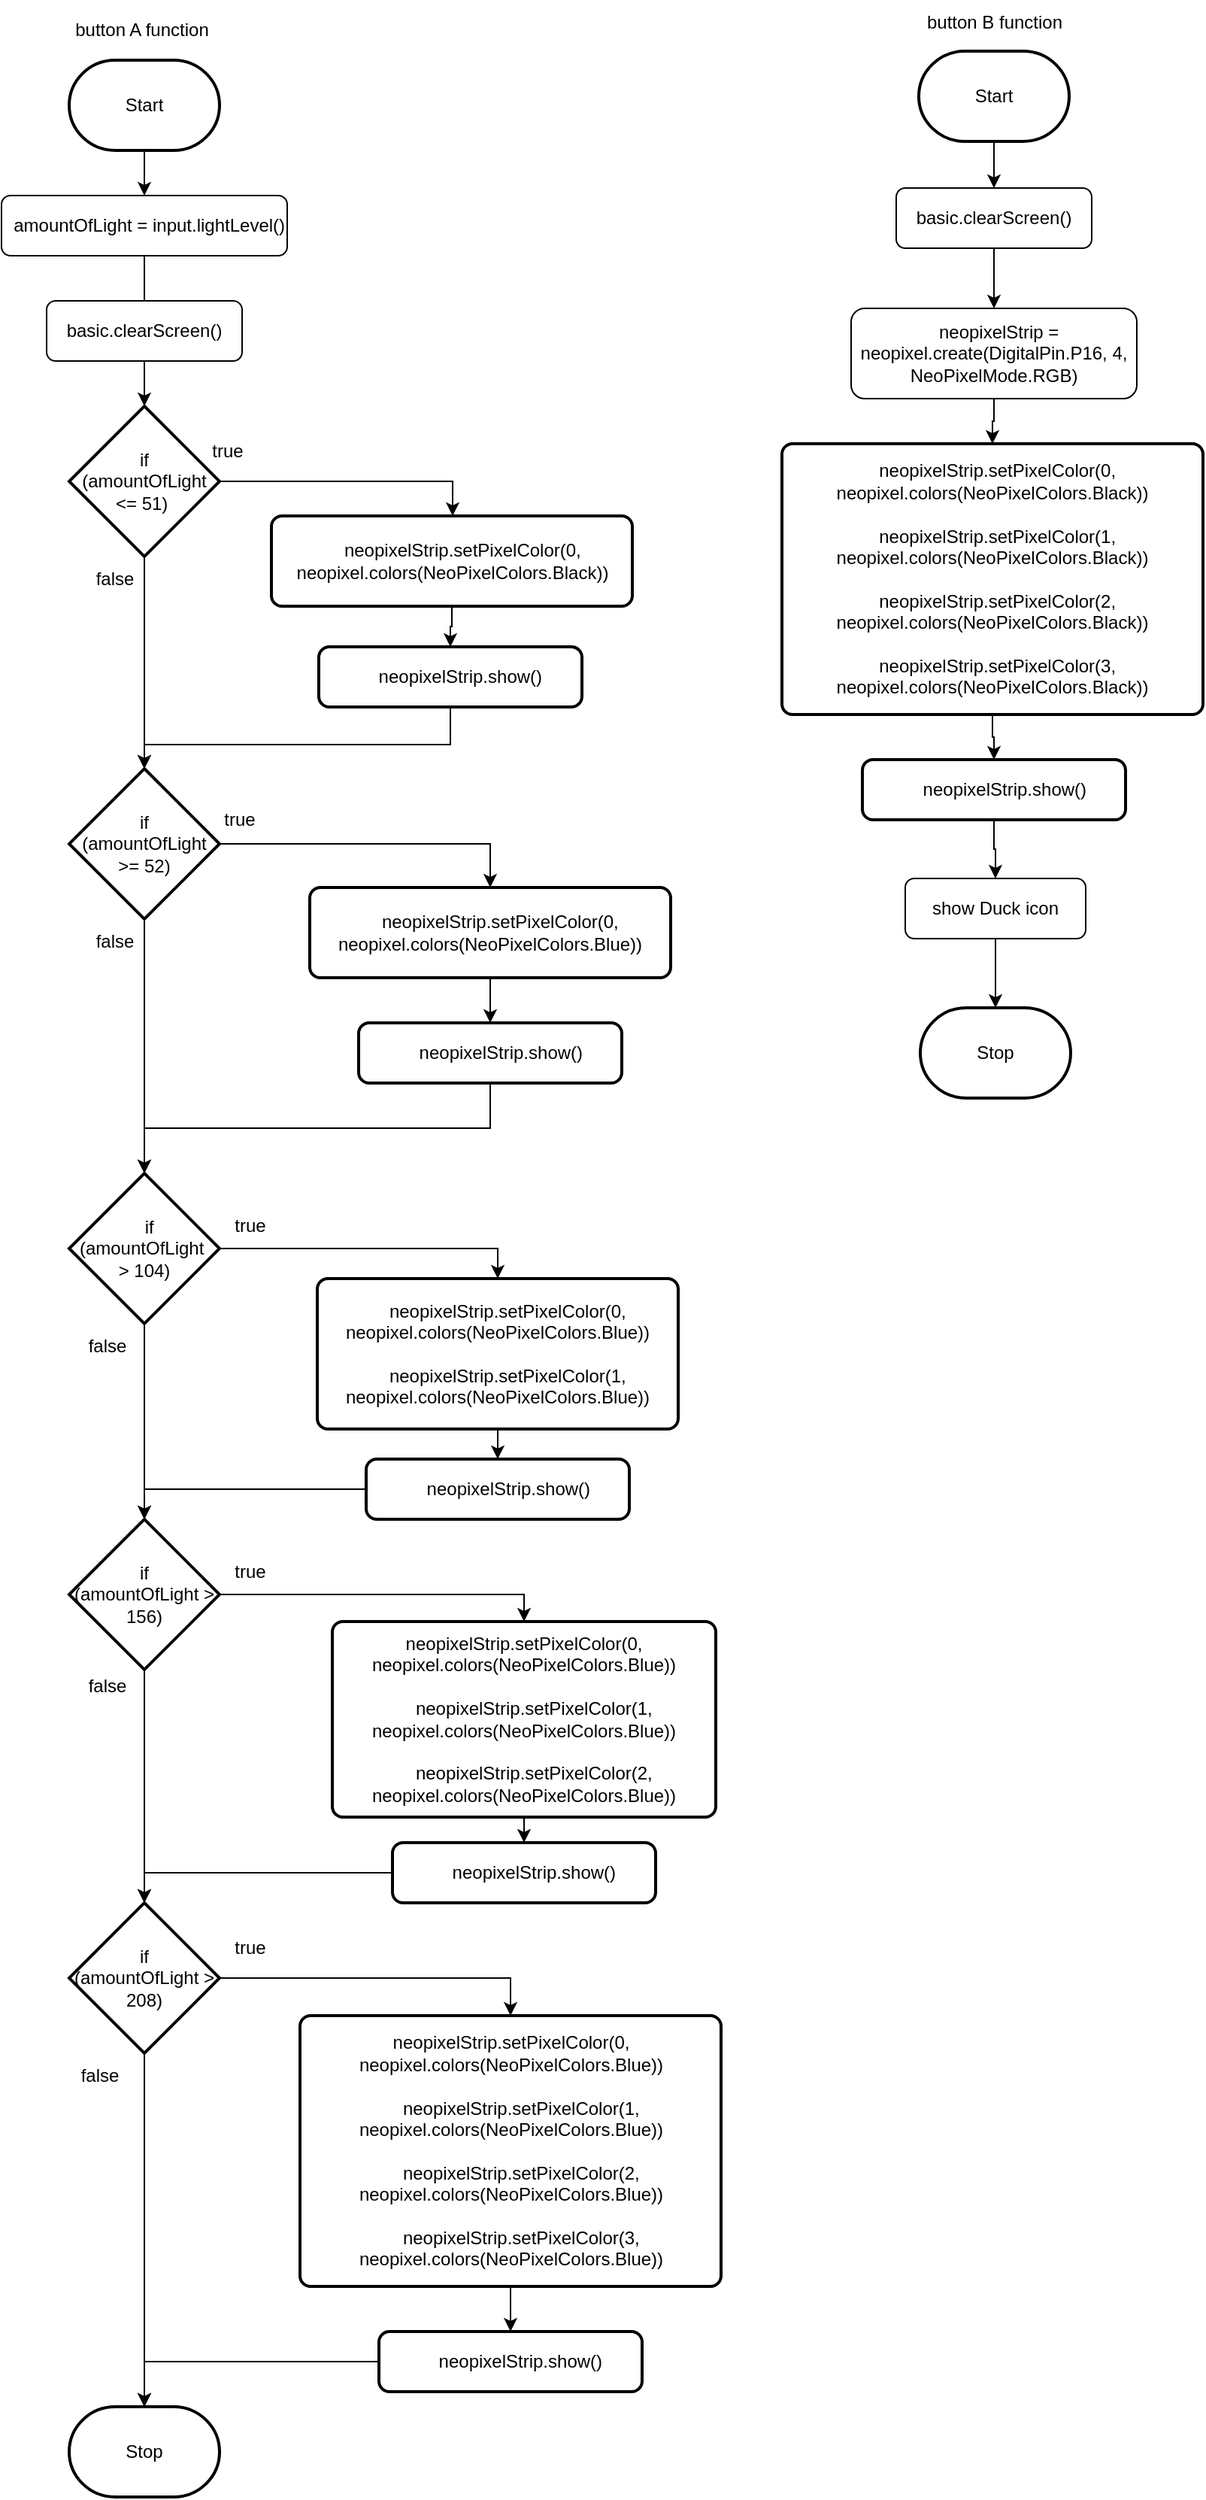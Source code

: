 <mxfile>
    <diagram id="HIP3nbAZw_EuaXWnEj3U" name="Page-1">
        <mxGraphModel dx="409" dy="352" grid="1" gridSize="10" guides="1" tooltips="1" connect="1" arrows="1" fold="1" page="1" pageScale="1" pageWidth="850" pageHeight="1100" math="0" shadow="0">
            <root>
                <mxCell id="0"/>
                <mxCell id="1" parent="0"/>
                <mxCell id="19" value="" style="edgeStyle=orthogonalEdgeStyle;html=1;rounded=0;" parent="1" source="2" target="18" edge="1">
                    <mxGeometry relative="1" as="geometry"/>
                </mxCell>
                <mxCell id="2" value="Start" style="strokeWidth=2;html=1;shape=mxgraph.flowchart.terminator;whiteSpace=wrap;" parent="1" vertex="1">
                    <mxGeometry x="631" y="79" width="100" height="60" as="geometry"/>
                </mxCell>
                <mxCell id="3" value="Stop" style="strokeWidth=2;html=1;shape=mxgraph.flowchart.terminator;whiteSpace=wrap;" parent="1" vertex="1">
                    <mxGeometry x="632" y="715" width="100" height="60" as="geometry"/>
                </mxCell>
                <mxCell id="23" value="" style="edgeStyle=orthogonalEdgeStyle;rounded=0;html=1;endArrow=classic;endFill=1;" parent="1" source="6" target="3" edge="1">
                    <mxGeometry relative="1" as="geometry"/>
                </mxCell>
                <mxCell id="6" value="show Duck icon" style="rounded=1;whiteSpace=wrap;html=1;" parent="1" vertex="1">
                    <mxGeometry x="622" y="629" width="120" height="40" as="geometry"/>
                </mxCell>
                <mxCell id="34" value="" style="edgeStyle=orthogonalEdgeStyle;rounded=0;html=1;endArrow=classic;endFill=1;" parent="1" source="7" target="32" edge="1">
                    <mxGeometry relative="1" as="geometry"/>
                </mxCell>
                <mxCell id="7" value="&lt;div&gt;&amp;nbsp; neopixelStrip = neopixel.create(DigitalPin.P16, 4, NeoPixelMode.RGB)&lt;/div&gt;" style="whiteSpace=wrap;html=1;rounded=1;" parent="1" vertex="1">
                    <mxGeometry x="586" y="250" width="190" height="60" as="geometry"/>
                </mxCell>
                <mxCell id="20" value="" style="edgeStyle=orthogonalEdgeStyle;rounded=0;html=1;endArrow=classic;endFill=1;" parent="1" source="18" target="7" edge="1">
                    <mxGeometry relative="1" as="geometry"/>
                </mxCell>
                <mxCell id="18" value="basic.clearScreen()" style="rounded=1;whiteSpace=wrap;html=1;" parent="1" vertex="1">
                    <mxGeometry x="616" y="170" width="130" height="40" as="geometry"/>
                </mxCell>
                <mxCell id="24" value="button B function" style="text;html=1;align=center;verticalAlign=middle;resizable=0;points=[];autosize=1;strokeColor=none;fillColor=none;" parent="1" vertex="1">
                    <mxGeometry x="626" y="45" width="110" height="30" as="geometry"/>
                </mxCell>
                <mxCell id="54" value="" style="edgeStyle=orthogonalEdgeStyle;rounded=0;html=1;endArrow=classic;endFill=1;" parent="1" source="25" target="28" edge="1">
                    <mxGeometry relative="1" as="geometry"/>
                </mxCell>
                <mxCell id="25" value="Start" style="strokeWidth=2;html=1;shape=mxgraph.flowchart.terminator;whiteSpace=wrap;" parent="1" vertex="1">
                    <mxGeometry x="66" y="85" width="100" height="60" as="geometry"/>
                </mxCell>
                <mxCell id="26" value="Stop" style="strokeWidth=2;html=1;shape=mxgraph.flowchart.terminator;whiteSpace=wrap;" parent="1" vertex="1">
                    <mxGeometry x="66" y="1645" width="100" height="60" as="geometry"/>
                </mxCell>
                <mxCell id="55" value="" style="edgeStyle=orthogonalEdgeStyle;rounded=0;html=1;endArrow=classic;endFill=1;" parent="1" source="28" target="31" edge="1">
                    <mxGeometry relative="1" as="geometry"/>
                </mxCell>
                <mxCell id="28" value="&lt;div&gt;&amp;nbsp; amountOfLight = input.lightLevel()&lt;/div&gt;" style="rounded=1;whiteSpace=wrap;html=1;" parent="1" vertex="1">
                    <mxGeometry x="21" y="175" width="190" height="40" as="geometry"/>
                </mxCell>
                <mxCell id="29" value="basic.clearScreen()" style="rounded=1;whiteSpace=wrap;html=1;" parent="1" vertex="1">
                    <mxGeometry x="51" y="245" width="130" height="40" as="geometry"/>
                </mxCell>
                <mxCell id="63" value="" style="edgeStyle=orthogonalEdgeStyle;rounded=0;html=1;endArrow=classic;endFill=1;" parent="1" source="30" target="49" edge="1">
                    <mxGeometry relative="1" as="geometry">
                        <Array as="points">
                            <mxPoint x="346" y="606"/>
                        </Array>
                    </mxGeometry>
                </mxCell>
                <mxCell id="68" style="edgeStyle=orthogonalEdgeStyle;rounded=0;html=1;endArrow=classic;endFill=1;" parent="1" source="30" edge="1">
                    <mxGeometry relative="1" as="geometry">
                        <mxPoint x="116" y="825" as="targetPoint"/>
                    </mxGeometry>
                </mxCell>
                <mxCell id="30" value="if&lt;br&gt;(amountOfLight &amp;gt;= 52)" style="strokeWidth=2;html=1;shape=mxgraph.flowchart.decision;whiteSpace=wrap;" parent="1" vertex="1">
                    <mxGeometry x="66" y="556" width="100" height="100" as="geometry"/>
                </mxCell>
                <mxCell id="57" value="" style="edgeStyle=orthogonalEdgeStyle;rounded=0;html=1;endArrow=classic;endFill=1;" parent="1" source="31" target="50" edge="1">
                    <mxGeometry relative="1" as="geometry">
                        <Array as="points">
                            <mxPoint x="321" y="365"/>
                        </Array>
                    </mxGeometry>
                </mxCell>
                <mxCell id="62" style="edgeStyle=orthogonalEdgeStyle;rounded=0;html=1;entryX=0.5;entryY=0;entryDx=0;entryDy=0;entryPerimeter=0;endArrow=classic;endFill=1;" parent="1" source="31" target="30" edge="1">
                    <mxGeometry relative="1" as="geometry"/>
                </mxCell>
                <mxCell id="31" value="if&lt;br&gt;(amountOfLight &amp;lt;= 51)&amp;nbsp;" style="strokeWidth=2;html=1;shape=mxgraph.flowchart.decision;whiteSpace=wrap;" parent="1" vertex="1">
                    <mxGeometry x="66" y="315" width="100" height="100" as="geometry"/>
                </mxCell>
                <mxCell id="102" style="edgeStyle=orthogonalEdgeStyle;rounded=0;html=1;entryX=0.5;entryY=0;entryDx=0;entryDy=0;" edge="1" parent="1" source="32" target="100">
                    <mxGeometry relative="1" as="geometry"/>
                </mxCell>
                <mxCell id="32" value="&lt;div&gt;&amp;nbsp; neopixelStrip.setPixelColor(0, neopixel.colors(NeoPixelColors.Black))&lt;/div&gt;&lt;div&gt;&lt;br&gt;&lt;/div&gt;&lt;div&gt;&amp;nbsp; neopixelStrip.setPixelColor(1, neopixel.colors(NeoPixelColors.Black))&lt;/div&gt;&lt;div&gt;&lt;br&gt;&lt;/div&gt;&lt;div&gt;&amp;nbsp; neopixelStrip.setPixelColor(2, neopixel.colors(NeoPixelColors.Black))&lt;/div&gt;&lt;div&gt;&lt;br&gt;&lt;/div&gt;&lt;div&gt;&amp;nbsp; neopixelStrip.setPixelColor(3, neopixel.colors(NeoPixelColors.Black))&lt;/div&gt;" style="rounded=1;whiteSpace=wrap;html=1;absoluteArcSize=1;arcSize=14;strokeWidth=2;" parent="1" vertex="1">
                    <mxGeometry x="540" y="340" width="280" height="180" as="geometry"/>
                </mxCell>
                <mxCell id="70" style="edgeStyle=orthogonalEdgeStyle;rounded=0;html=1;entryX=0.5;entryY=0;entryDx=0;entryDy=0;endArrow=classic;endFill=1;" parent="1" source="36" target="48" edge="1">
                    <mxGeometry relative="1" as="geometry"/>
                </mxCell>
                <mxCell id="75" style="edgeStyle=orthogonalEdgeStyle;rounded=0;html=1;entryX=0.5;entryY=0;entryDx=0;entryDy=0;entryPerimeter=0;endArrow=classic;endFill=1;" parent="1" source="36" target="37" edge="1">
                    <mxGeometry relative="1" as="geometry"/>
                </mxCell>
                <mxCell id="36" value="&lt;div&gt;&amp;nbsp; if (amountOfLight&amp;nbsp;&lt;/div&gt;&lt;div&gt;&amp;gt; 104)&lt;/div&gt;" style="strokeWidth=2;html=1;shape=mxgraph.flowchart.decision;whiteSpace=wrap;" parent="1" vertex="1">
                    <mxGeometry x="66" y="825" width="100" height="100" as="geometry"/>
                </mxCell>
                <mxCell id="77" style="edgeStyle=orthogonalEdgeStyle;rounded=0;html=1;entryX=0.5;entryY=0;entryDx=0;entryDy=0;entryPerimeter=0;endArrow=classic;endFill=1;" parent="1" source="37" target="39" edge="1">
                    <mxGeometry relative="1" as="geometry"/>
                </mxCell>
                <mxCell id="79" style="edgeStyle=orthogonalEdgeStyle;html=1;entryX=0.5;entryY=0;entryDx=0;entryDy=0;rounded=0;" edge="1" parent="1" source="37" target="47">
                    <mxGeometry relative="1" as="geometry"/>
                </mxCell>
                <mxCell id="37" value="if&lt;br&gt;(amountOfLight &amp;gt; 156)" style="strokeWidth=2;html=1;shape=mxgraph.flowchart.decision;whiteSpace=wrap;" parent="1" vertex="1">
                    <mxGeometry x="66" y="1055" width="100" height="100" as="geometry"/>
                </mxCell>
                <mxCell id="83" style="edgeStyle=orthogonalEdgeStyle;rounded=0;html=1;entryX=0.5;entryY=0;entryDx=0;entryDy=0;" edge="1" parent="1" source="39" target="41">
                    <mxGeometry relative="1" as="geometry"/>
                </mxCell>
                <mxCell id="85" style="edgeStyle=orthogonalEdgeStyle;rounded=0;html=1;" edge="1" parent="1" source="39" target="26">
                    <mxGeometry relative="1" as="geometry"/>
                </mxCell>
                <mxCell id="39" value="&lt;div&gt;if&lt;/div&gt;&lt;div&gt;(amountOfLight &amp;gt; 208)&lt;br&gt;&lt;/div&gt;" style="strokeWidth=2;html=1;shape=mxgraph.flowchart.decision;whiteSpace=wrap;" parent="1" vertex="1">
                    <mxGeometry x="66" y="1310" width="100" height="100" as="geometry"/>
                </mxCell>
                <mxCell id="84" value="" style="edgeStyle=orthogonalEdgeStyle;rounded=0;html=1;" edge="1" parent="1" source="41" target="43">
                    <mxGeometry relative="1" as="geometry"/>
                </mxCell>
                <mxCell id="41" value="&lt;div&gt;neopixelStrip.setPixelColor(0, neopixel.colors(NeoPixelColors.Blue))&lt;/div&gt;&lt;div&gt;&lt;br&gt;&lt;/div&gt;&lt;div&gt;&amp;nbsp; &amp;nbsp; neopixelStrip.setPixelColor(1, neopixel.colors(NeoPixelColors.Blue))&lt;/div&gt;&lt;div&gt;&lt;br&gt;&lt;/div&gt;&lt;div&gt;&amp;nbsp; &amp;nbsp; neopixelStrip.setPixelColor(2, neopixel.colors(NeoPixelColors.Blue))&lt;/div&gt;&lt;div&gt;&lt;br&gt;&lt;/div&gt;&lt;div&gt;&amp;nbsp; &amp;nbsp; neopixelStrip.setPixelColor(3, neopixel.colors(NeoPixelColors.Blue))&lt;/div&gt;" style="rounded=1;whiteSpace=wrap;html=1;absoluteArcSize=1;arcSize=14;strokeWidth=2;" parent="1" vertex="1">
                    <mxGeometry x="219.5" y="1385" width="280" height="180" as="geometry"/>
                </mxCell>
                <mxCell id="76" style="edgeStyle=orthogonalEdgeStyle;rounded=0;html=1;entryX=0.5;entryY=0;entryDx=0;entryDy=0;entryPerimeter=0;endArrow=classic;endFill=1;" parent="1" source="42" target="37" edge="1">
                    <mxGeometry relative="1" as="geometry"/>
                </mxCell>
                <mxCell id="42" value="&lt;div&gt;&amp;nbsp; &amp;nbsp; neopixelStrip.show()&lt;/div&gt;" style="rounded=1;whiteSpace=wrap;html=1;absoluteArcSize=1;arcSize=14;strokeWidth=2;" parent="1" vertex="1">
                    <mxGeometry x="263.5" y="1015" width="175" height="40" as="geometry"/>
                </mxCell>
                <mxCell id="86" style="edgeStyle=orthogonalEdgeStyle;rounded=0;html=1;entryX=0.5;entryY=0;entryDx=0;entryDy=0;entryPerimeter=0;" edge="1" parent="1" source="43" target="26">
                    <mxGeometry relative="1" as="geometry"/>
                </mxCell>
                <mxCell id="43" value="&lt;div&gt;&amp;nbsp; &amp;nbsp; neopixelStrip.show()&lt;/div&gt;" style="rounded=1;whiteSpace=wrap;html=1;absoluteArcSize=1;arcSize=14;strokeWidth=2;" parent="1" vertex="1">
                    <mxGeometry x="272" y="1595" width="175" height="40" as="geometry"/>
                </mxCell>
                <mxCell id="67" style="edgeStyle=orthogonalEdgeStyle;rounded=0;html=1;entryX=0.5;entryY=0;entryDx=0;entryDy=0;entryPerimeter=0;endArrow=classic;endFill=1;" parent="1" source="44" target="36" edge="1">
                    <mxGeometry relative="1" as="geometry">
                        <Array as="points">
                            <mxPoint x="346" y="795"/>
                            <mxPoint x="116" y="795"/>
                        </Array>
                    </mxGeometry>
                </mxCell>
                <mxCell id="44" value="&lt;div&gt;&amp;nbsp; &amp;nbsp; neopixelStrip.show()&lt;/div&gt;" style="rounded=1;whiteSpace=wrap;html=1;absoluteArcSize=1;arcSize=14;strokeWidth=2;" parent="1" vertex="1">
                    <mxGeometry x="258.5" y="725" width="175" height="40" as="geometry"/>
                </mxCell>
                <mxCell id="61" style="edgeStyle=orthogonalEdgeStyle;rounded=0;html=1;entryX=0.5;entryY=0;entryDx=0;entryDy=0;entryPerimeter=0;endArrow=classic;endFill=1;" parent="1" source="45" target="30" edge="1">
                    <mxGeometry relative="1" as="geometry">
                        <Array as="points">
                            <mxPoint x="320" y="540"/>
                            <mxPoint x="116" y="540"/>
                        </Array>
                    </mxGeometry>
                </mxCell>
                <mxCell id="45" value="&lt;div&gt;&amp;nbsp; &amp;nbsp; neopixelStrip.show()&lt;/div&gt;" style="rounded=1;whiteSpace=wrap;html=1;absoluteArcSize=1;arcSize=14;strokeWidth=2;" parent="1" vertex="1">
                    <mxGeometry x="232" y="475" width="175" height="40" as="geometry"/>
                </mxCell>
                <mxCell id="81" style="edgeStyle=orthogonalEdgeStyle;rounded=0;html=1;entryX=0.5;entryY=0;entryDx=0;entryDy=0;entryPerimeter=0;" edge="1" parent="1" source="46" target="39">
                    <mxGeometry relative="1" as="geometry"/>
                </mxCell>
                <mxCell id="46" value="&lt;div&gt;&amp;nbsp; &amp;nbsp; neopixelStrip.show()&lt;/div&gt;" style="rounded=1;whiteSpace=wrap;html=1;absoluteArcSize=1;arcSize=14;strokeWidth=2;" parent="1" vertex="1">
                    <mxGeometry x="281" y="1270" width="175" height="40" as="geometry"/>
                </mxCell>
                <mxCell id="80" value="" style="edgeStyle=orthogonalEdgeStyle;rounded=0;html=1;" edge="1" parent="1" source="47" target="46">
                    <mxGeometry relative="1" as="geometry"/>
                </mxCell>
                <mxCell id="47" value="&lt;div&gt;neopixelStrip.setPixelColor(0, neopixel.colors(NeoPixelColors.Blue))&lt;/div&gt;&lt;div&gt;&lt;br&gt;&lt;/div&gt;&lt;div&gt;&lt;span style=&quot;background-color: initial;&quot;&gt;&amp;nbsp; &amp;nbsp; neopixelStrip.setPixelColor(1, neopixel.colors(NeoPixelColors.Blue))&lt;/span&gt;&lt;/div&gt;&lt;div&gt;&lt;span style=&quot;background-color: initial;&quot;&gt;&lt;br&gt;&lt;/span&gt;&lt;/div&gt;&lt;div&gt;&lt;span style=&quot;background-color: initial;&quot;&gt;&amp;nbsp; &amp;nbsp; neopixelStrip.setPixelColor(2, neopixel.colors(NeoPixelColors.Blue))&lt;/span&gt;&lt;/div&gt;" style="rounded=1;whiteSpace=wrap;html=1;absoluteArcSize=1;arcSize=14;strokeWidth=2;" parent="1" vertex="1">
                    <mxGeometry x="241" y="1123" width="255" height="130" as="geometry"/>
                </mxCell>
                <mxCell id="73" style="edgeStyle=orthogonalEdgeStyle;rounded=0;html=1;entryX=0.5;entryY=0;entryDx=0;entryDy=0;endArrow=classic;endFill=1;" parent="1" source="48" target="42" edge="1">
                    <mxGeometry relative="1" as="geometry"/>
                </mxCell>
                <mxCell id="48" value="&lt;div&gt;&amp;nbsp; &amp;nbsp; neopixelStrip.setPixelColor(0, neopixel.colors(NeoPixelColors.Blue))&lt;/div&gt;&lt;div&gt;&lt;br&gt;&lt;/div&gt;&lt;div&gt;&amp;nbsp; &amp;nbsp; neopixelStrip.setPixelColor(1, neopixel.colors(NeoPixelColors.Blue))&lt;/div&gt;" style="rounded=1;whiteSpace=wrap;html=1;absoluteArcSize=1;arcSize=14;strokeWidth=2;" parent="1" vertex="1">
                    <mxGeometry x="231" y="895" width="240" height="100" as="geometry"/>
                </mxCell>
                <mxCell id="66" value="" style="edgeStyle=orthogonalEdgeStyle;rounded=0;html=1;endArrow=classic;endFill=1;" parent="1" source="49" target="44" edge="1">
                    <mxGeometry relative="1" as="geometry"/>
                </mxCell>
                <mxCell id="49" value="&lt;div&gt;&amp;nbsp; &amp;nbsp; neopixelStrip.setPixelColor(0, neopixel.colors(NeoPixelColors.Blue))&lt;/div&gt;" style="rounded=1;whiteSpace=wrap;html=1;absoluteArcSize=1;arcSize=14;strokeWidth=2;" parent="1" vertex="1">
                    <mxGeometry x="226" y="635" width="240" height="60" as="geometry"/>
                </mxCell>
                <mxCell id="59" value="" style="edgeStyle=orthogonalEdgeStyle;rounded=0;html=1;endArrow=classic;endFill=1;" parent="1" source="50" target="45" edge="1">
                    <mxGeometry relative="1" as="geometry"/>
                </mxCell>
                <mxCell id="50" value="&lt;div&gt;&amp;nbsp; &amp;nbsp; neopixelStrip.setPixelColor(0, neopixel.colors(NeoPixelColors.Black))&lt;/div&gt;" style="rounded=1;whiteSpace=wrap;html=1;absoluteArcSize=1;arcSize=14;strokeWidth=2;" parent="1" vertex="1">
                    <mxGeometry x="200.5" y="388" width="240" height="60" as="geometry"/>
                </mxCell>
                <mxCell id="87" value="true" style="text;html=1;align=center;verticalAlign=middle;resizable=0;points=[];autosize=1;strokeColor=none;fillColor=none;" vertex="1" parent="1">
                    <mxGeometry x="151" y="330" width="40" height="30" as="geometry"/>
                </mxCell>
                <mxCell id="88" value="true" style="text;html=1;align=center;verticalAlign=middle;resizable=0;points=[];autosize=1;strokeColor=none;fillColor=none;" vertex="1" parent="1">
                    <mxGeometry x="158.5" y="575" width="40" height="30" as="geometry"/>
                </mxCell>
                <mxCell id="89" value="true" style="text;html=1;align=center;verticalAlign=middle;resizable=0;points=[];autosize=1;strokeColor=none;fillColor=none;" vertex="1" parent="1">
                    <mxGeometry x="166" y="845" width="40" height="30" as="geometry"/>
                </mxCell>
                <mxCell id="90" value="true" style="text;html=1;align=center;verticalAlign=middle;resizable=0;points=[];autosize=1;strokeColor=none;fillColor=none;" vertex="1" parent="1">
                    <mxGeometry x="166" y="1075" width="40" height="30" as="geometry"/>
                </mxCell>
                <mxCell id="91" value="true" style="text;html=1;align=center;verticalAlign=middle;resizable=0;points=[];autosize=1;strokeColor=none;fillColor=none;" vertex="1" parent="1">
                    <mxGeometry x="166" y="1325" width="40" height="30" as="geometry"/>
                </mxCell>
                <mxCell id="93" value="false" style="text;html=1;align=center;verticalAlign=middle;resizable=0;points=[];autosize=1;strokeColor=none;fillColor=none;" vertex="1" parent="1">
                    <mxGeometry x="61" y="1410" width="50" height="30" as="geometry"/>
                </mxCell>
                <mxCell id="94" value="false" style="text;html=1;align=center;verticalAlign=middle;resizable=0;points=[];autosize=1;strokeColor=none;fillColor=none;" vertex="1" parent="1">
                    <mxGeometry x="66" y="1151" width="50" height="30" as="geometry"/>
                </mxCell>
                <mxCell id="95" value="false" style="text;html=1;align=center;verticalAlign=middle;resizable=0;points=[];autosize=1;strokeColor=none;fillColor=none;" vertex="1" parent="1">
                    <mxGeometry x="66" y="925" width="50" height="30" as="geometry"/>
                </mxCell>
                <mxCell id="96" value="false" style="text;html=1;align=center;verticalAlign=middle;resizable=0;points=[];autosize=1;strokeColor=none;fillColor=none;" vertex="1" parent="1">
                    <mxGeometry x="71" y="656" width="50" height="30" as="geometry"/>
                </mxCell>
                <mxCell id="97" value="false" style="text;html=1;align=center;verticalAlign=middle;resizable=0;points=[];autosize=1;strokeColor=none;fillColor=none;" vertex="1" parent="1">
                    <mxGeometry x="71" y="415" width="50" height="30" as="geometry"/>
                </mxCell>
                <mxCell id="98" value="button A function" style="text;html=1;align=center;verticalAlign=middle;resizable=0;points=[];autosize=1;strokeColor=none;fillColor=none;" vertex="1" parent="1">
                    <mxGeometry x="59" y="50" width="110" height="30" as="geometry"/>
                </mxCell>
                <mxCell id="103" value="" style="edgeStyle=orthogonalEdgeStyle;rounded=0;html=1;" edge="1" parent="1" source="100" target="6">
                    <mxGeometry relative="1" as="geometry"/>
                </mxCell>
                <mxCell id="100" value="&lt;div&gt;&amp;nbsp; &amp;nbsp; neopixelStrip.show()&lt;/div&gt;" style="rounded=1;whiteSpace=wrap;html=1;absoluteArcSize=1;arcSize=14;strokeWidth=2;" vertex="1" parent="1">
                    <mxGeometry x="593.5" y="550" width="175" height="40" as="geometry"/>
                </mxCell>
            </root>
        </mxGraphModel>
    </diagram>
</mxfile>
